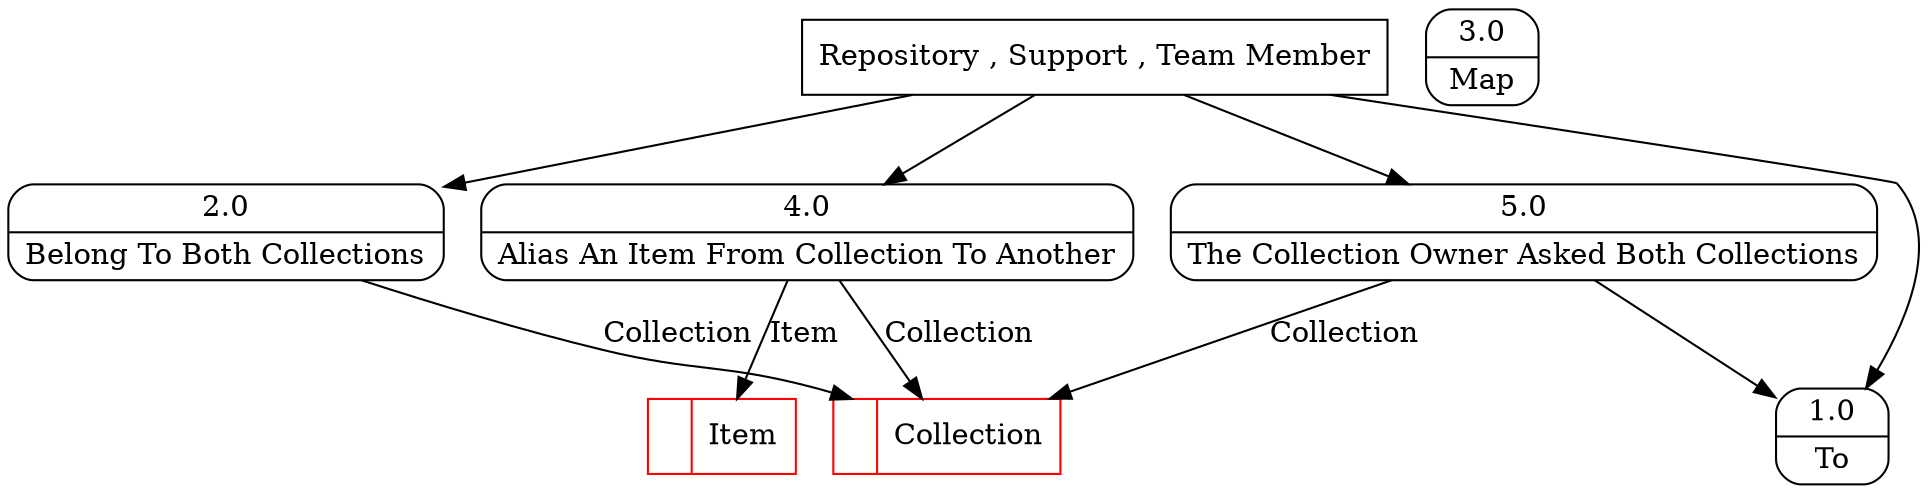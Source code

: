 digraph dfd2{ 
node[shape=record]
200 [label="<f0>  |<f1> Collection " color=red];
201 [label="<f0>  |<f1> Item " color=red];
202 [label="Repository , Support , Team Member" shape=box];
203 [label="{<f0> 1.0|<f1> To }" shape=Mrecord];
204 [label="{<f0> 2.0|<f1> Belong To Both Collections }" shape=Mrecord];
205 [label="{<f0> 3.0|<f1> Map }" shape=Mrecord];
206 [label="{<f0> 4.0|<f1> Alias An Item From Collection To Another }" shape=Mrecord];
207 [label="{<f0> 5.0|<f1> The Collection Owner Asked Both Collections }" shape=Mrecord];
202 -> 203
202 -> 204
202 -> 206
202 -> 207
204 -> 200 [label="Collection"]
206 -> 201 [label="Item"]
206 -> 200 [label="Collection"]
207 -> 203
207 -> 200 [label="Collection"]
}